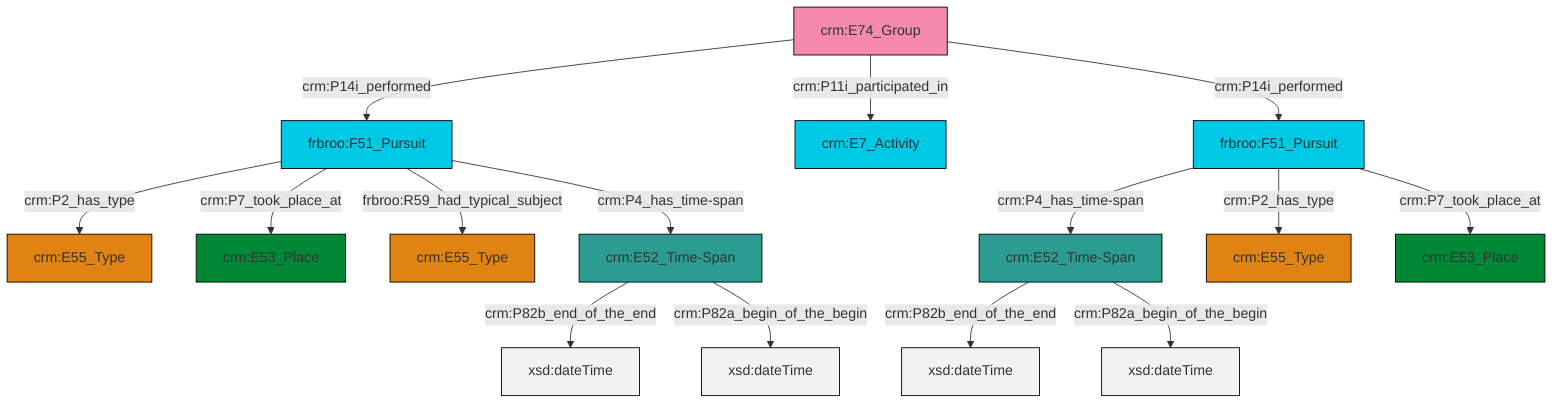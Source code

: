 graph TD
classDef Literal fill:#f2f2f2,stroke:#000000;
classDef CRM_Entity fill:#FFFFFF,stroke:#000000;
classDef Temporal_Entity fill:#00C9E6, stroke:#000000;
classDef Type fill:#E18312, stroke:#000000;
classDef Time-Span fill:#2C9C91, stroke:#000000;
classDef Appellation fill:#FFEB7F, stroke:#000000;
classDef Place fill:#008836, stroke:#000000;
classDef Persistent_Item fill:#B266B2, stroke:#000000;
classDef Conceptual_Object fill:#FFD700, stroke:#000000;
classDef Physical_Thing fill:#D2B48C, stroke:#000000;
classDef Actor fill:#f58aad, stroke:#000000;
classDef PC_Classes fill:#4ce600, stroke:#000000;
classDef Multi fill:#cccccc,stroke:#000000;

4["frbroo:F51_Pursuit"]:::Temporal_Entity -->|crm:P2_has_type| 0["crm:E55_Type"]:::Type
2["crm:E52_Time-Span"]:::Time-Span -->|crm:P82b_end_of_the_end| 5[xsd:dateTime]:::Literal
9["frbroo:F51_Pursuit"]:::Temporal_Entity -->|crm:P4_has_time-span| 13["crm:E52_Time-Span"]:::Time-Span
2["crm:E52_Time-Span"]:::Time-Span -->|crm:P82a_begin_of_the_begin| 17[xsd:dateTime]:::Literal
4["frbroo:F51_Pursuit"]:::Temporal_Entity -->|crm:P7_took_place_at| 7["crm:E53_Place"]:::Place
20["crm:E74_Group"]:::Actor -->|crm:P14i_performed| 4["frbroo:F51_Pursuit"]:::Temporal_Entity
13["crm:E52_Time-Span"]:::Time-Span -->|crm:P82b_end_of_the_end| 21[xsd:dateTime]:::Literal
20["crm:E74_Group"]:::Actor -->|crm:P11i_participated_in| 11["crm:E7_Activity"]:::Temporal_Entity
13["crm:E52_Time-Span"]:::Time-Span -->|crm:P82a_begin_of_the_begin| 22[xsd:dateTime]:::Literal
4["frbroo:F51_Pursuit"]:::Temporal_Entity -->|frbroo:R59_had_typical_subject| 15["crm:E55_Type"]:::Type
9["frbroo:F51_Pursuit"]:::Temporal_Entity -->|crm:P2_has_type| 24["crm:E55_Type"]:::Type
4["frbroo:F51_Pursuit"]:::Temporal_Entity -->|crm:P4_has_time-span| 2["crm:E52_Time-Span"]:::Time-Span
20["crm:E74_Group"]:::Actor -->|crm:P14i_performed| 9["frbroo:F51_Pursuit"]:::Temporal_Entity
9["frbroo:F51_Pursuit"]:::Temporal_Entity -->|crm:P7_took_place_at| 18["crm:E53_Place"]:::Place